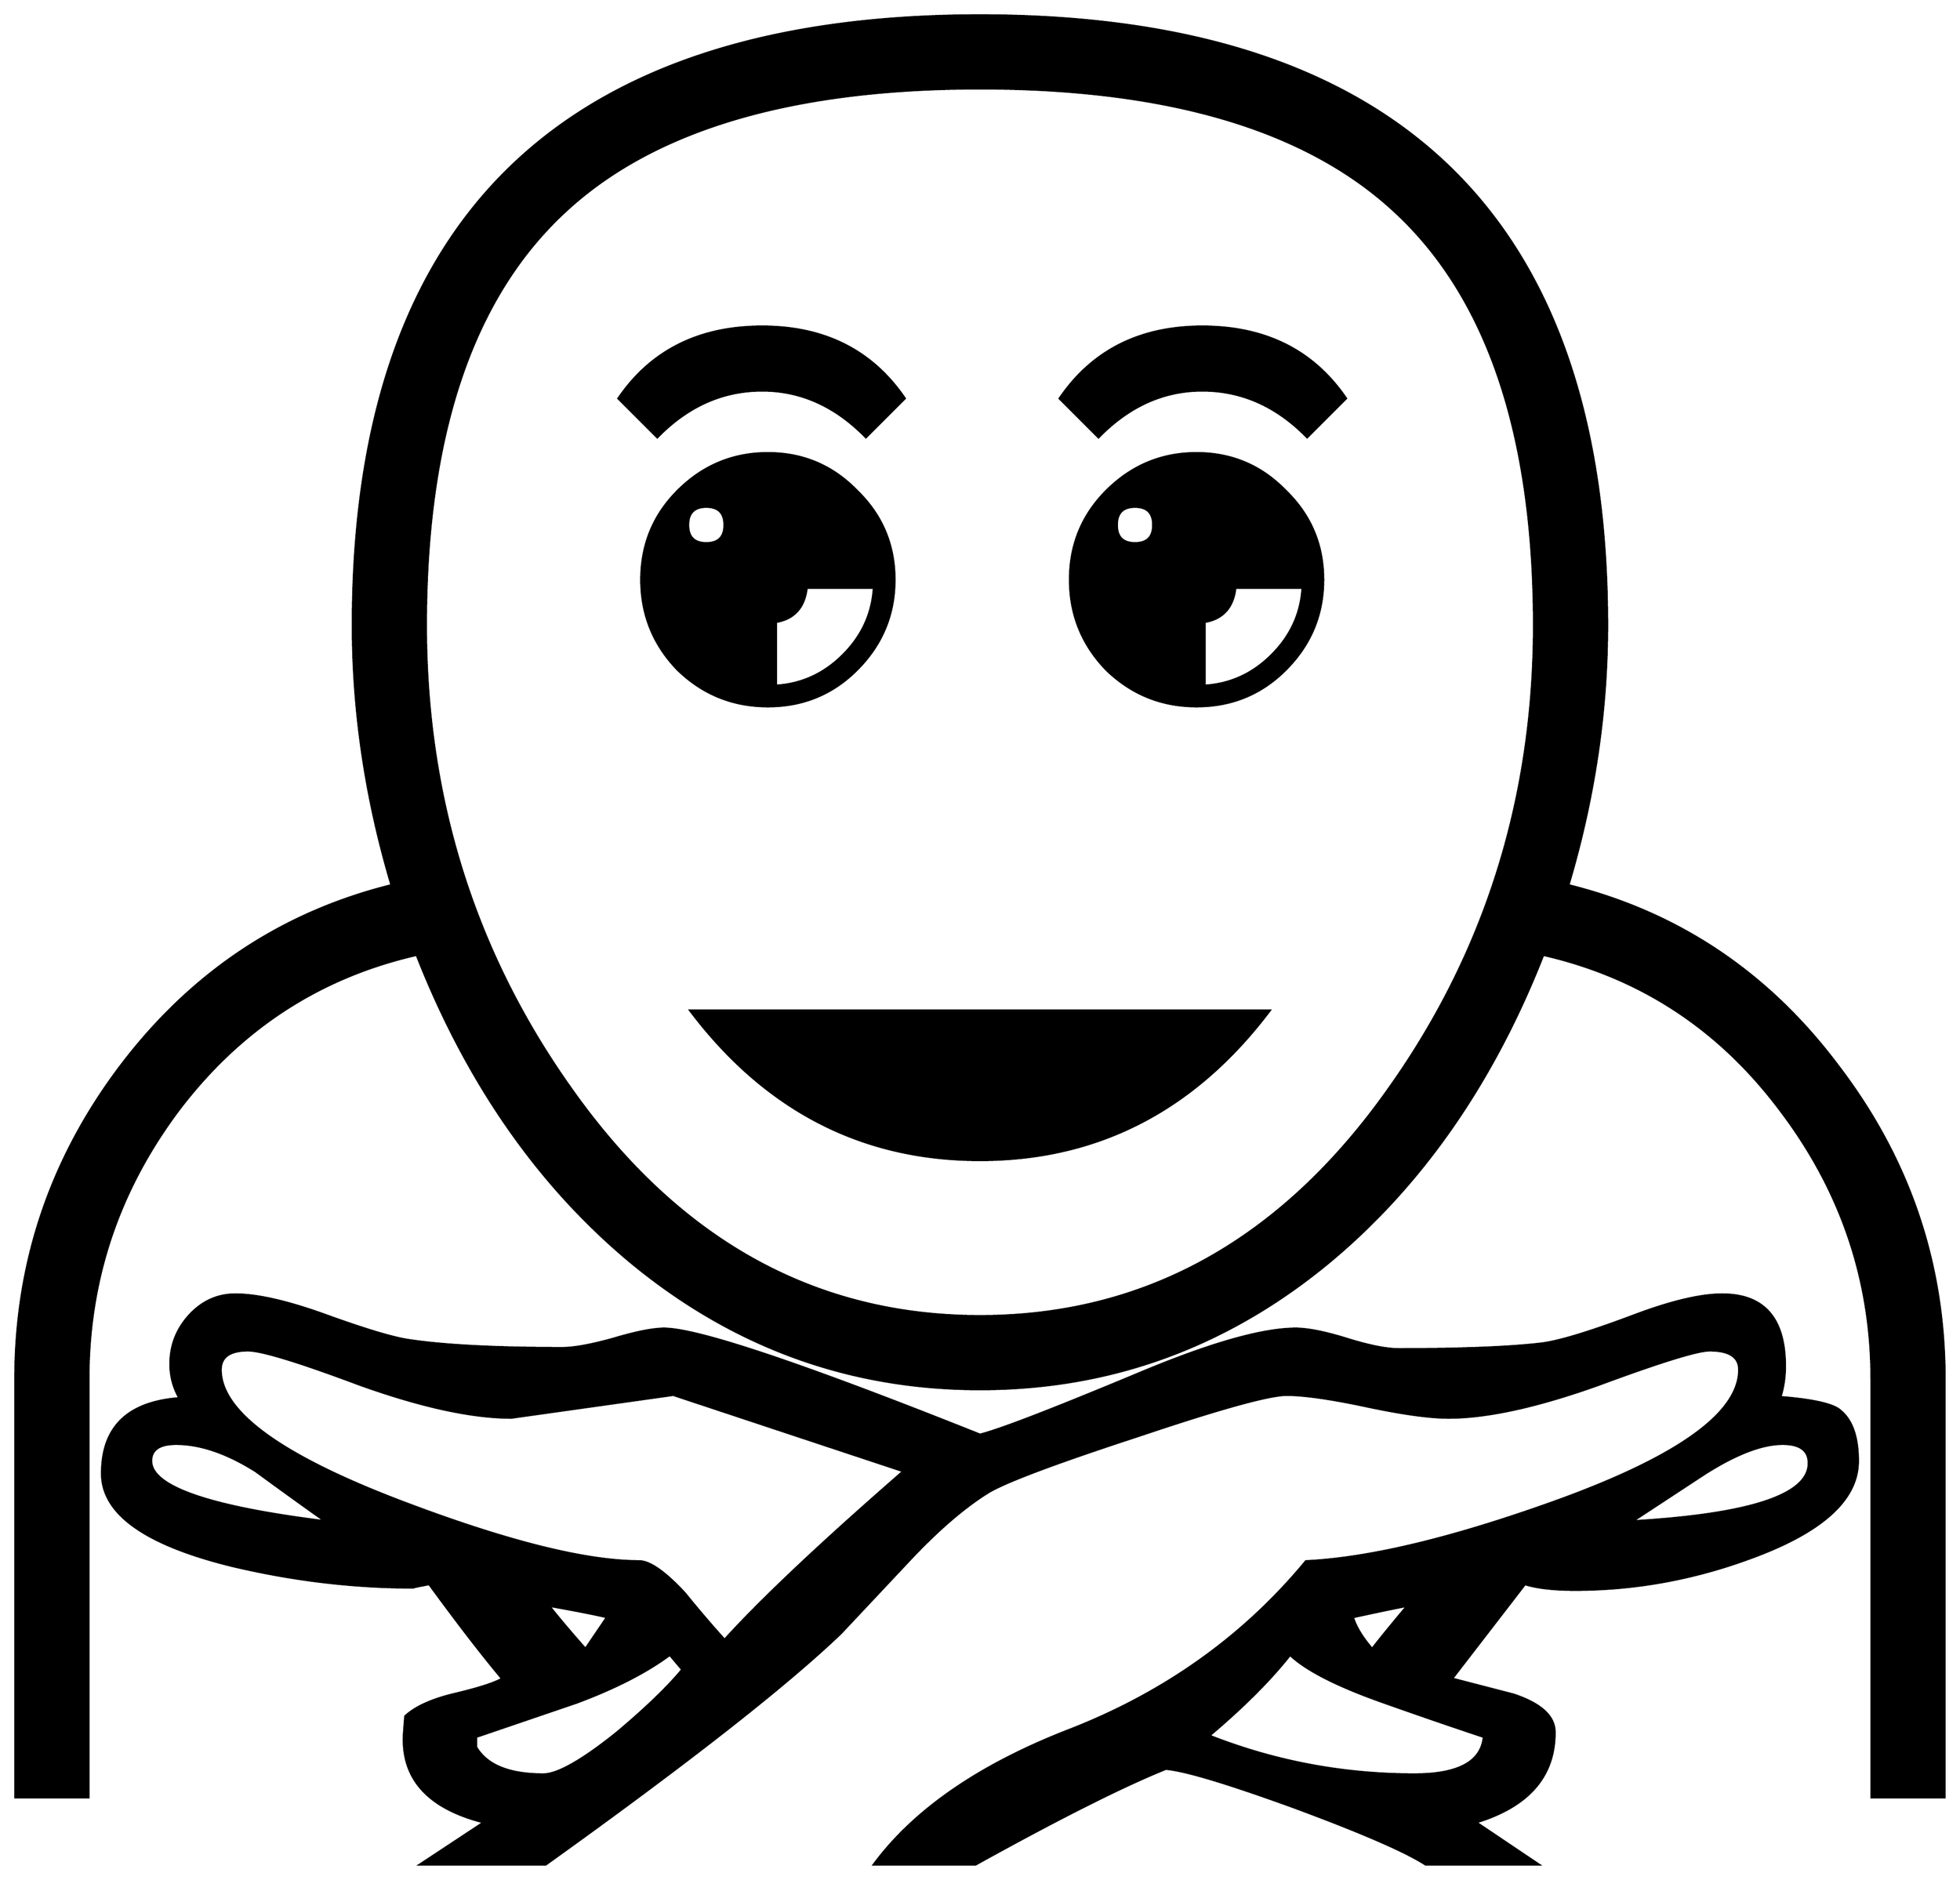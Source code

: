 


\begin{tikzpicture}[y=0.80pt, x=0.80pt, yscale=-1.0, xscale=1.0, inner sep=0pt, outer sep=0pt]
\begin{scope}[shift={(100.0,1762.0)},nonzero rule]
  \path[draw=.,fill=.,line width=1.600pt] (1788.0,114.0) --
    (1724.0,114.0) -- (1724.0,-253.0) .. controls
    (1724.0,-340.333) and (1697.0,-419.333) .. (1643.0,-490.0) ..
    controls (1589.667,-560.667) and (1520.667,-605.667) ..
    (1436.0,-625.0) .. controls (1392.0,-513.0) and
    (1329.667,-423.333) .. (1249.0,-356.0) .. controls
    (1159.0,-281.333) and (1056.667,-244.0) .. (942.0,-244.0) ..
    controls (827.333,-244.0) and (725.0,-281.333) .. (635.0,-356.0)
    .. controls (554.333,-423.333) and (492.0,-513.0) ..
    (448.0,-625.0) .. controls (363.333,-605.667) and (294.0,-560.667)
    .. (240.0,-490.0) .. controls (186.667,-419.333) and
    (160.0,-340.333) .. (160.0,-253.0) -- (160.0,114.0) --
    (96.0,114.0) -- (96.0,-253.0) .. controls (96.0,-354.333) and
    (126.667,-445.667) .. (188.0,-527.0) .. controls (250.0,-609.0)
    and (329.333,-662.0) .. (426.0,-686.0) .. controls
    (403.333,-762.0) and (392.0,-838.0) .. (392.0,-914.0) ..
    controls (392.0,-1270.667) and (575.333,-1449.0) ..
    (942.0,-1449.0) .. controls (1308.667,-1449.0) and
    (1492.0,-1270.667) .. (1492.0,-914.0) .. controls
    (1492.0,-838.0) and (1480.667,-762.0) .. (1458.0,-686.0) ..
    controls (1554.667,-662.0) and (1633.667,-609.0) ..
    (1695.0,-527.0) .. controls (1757.0,-445.667) and
    (1788.0,-354.333) .. (1788.0,-253.0) -- (1788.0,114.0) --
    cycle(1712.0,-181.0) .. controls (1712.0,-147.667) and
    (1681.667,-119.667) .. (1621.0,-97.0) .. controls (1569.667,-77.667)
    and (1517.333,-68.0) .. (1464.0,-68.0) .. controls
    (1445.333,-68.0) and (1430.667,-69.667) .. (1420.0,-73.0) --
    (1356.0,10.0) .. controls (1374.0,14.667) and (1392.0,19.333) ..
    (1410.0,24.0) .. controls (1434.0,32.0) and (1446.0,43.0) ..
    (1446.0,57.0) .. controls (1446.0,95.667) and (1423.0,122.0)
    .. (1377.0,136.0) -- (1432.0,173.0) -- (1333.0,173.0) ..
    controls (1315.667,161.667) and (1277.333,145.0) .. (1218.0,123.0)
    .. controls (1159.333,101.667) and (1121.667,90.333) ..
    (1105.0,89.0) .. controls (1067.0,104.333) and (1011.333,132.333)
    .. (938.0,173.0) -- (849.0,173.0) .. controls (885.0,124.333)
    and (943.0,84.667) .. (1023.0,54.0) .. controls (1105.667,21.333)
    and (1174.0,-27.667) .. (1228.0,-93.0) .. controls
    (1284.0,-95.667) and (1357.333,-113.333) .. (1448.0,-146.0) ..
    controls (1554.667,-184.667) and (1608.0,-223.0) ..
    (1608.0,-261.0) .. controls (1608.0,-272.333) and
    (1599.333,-278.0) .. (1582.0,-278.0) .. controls
    (1571.333,-278.0) and (1539.0,-268.0) .. (1485.0,-248.0) ..
    controls (1431.0,-228.667) and (1387.0,-219.0) ..
    (1353.0,-219.0) .. controls (1336.333,-219.0) and
    (1312.333,-222.333) .. (1281.0,-229.0) .. controls
    (1249.667,-235.667) and (1226.333,-239.0) .. (1211.0,-239.0) ..
    controls (1195.667,-239.0) and (1152.333,-227.0) ..
    (1081.0,-203.0) .. controls (1009.667,-179.667) and
    (966.0,-163.333) .. (950.0,-154.0) .. controls (929.333,-141.333)
    and (906.667,-122.0) .. (882.0,-96.0) .. controls
    (861.333,-74.0) and (840.667,-52.0) .. (820.0,-30.0) .. controls
    (772.0,16.0) and (685.667,83.667) .. (561.0,173.0) --
    (451.0,173.0) -- (507.0,136.0) .. controls (457.0,123.333) and
    (433.667,96.667) .. (437.0,56.0) -- (438.0,43.0) .. controls
    (446.667,35.0) and (460.333,28.667) .. (479.0,24.0) .. controls
    (501.667,18.667) and (516.333,14.0) .. (523.0,10.0) .. controls
    (505.667,-10.667) and (484.333,-38.333) .. (459.0,-73.0) .. controls
    (448.333,-71.0) and (443.667,-70.0) .. (445.0,-70.0) .. controls
    (392.333,-70.0) and (339.333,-76.333) .. (286.0,-89.0) .. controls
    (210.0,-107.667) and (172.0,-134.667) .. (172.0,-170.0) ..
    controls (172.0,-210.667) and (194.667,-232.667) .. (240.0,-236.0)
    .. controls (234.667,-245.333) and (232.0,-255.333) ..
    (232.0,-266.0) .. controls (232.0,-282.0) and (237.333,-296.0)
    .. (248.0,-308.0) .. controls (259.333,-320.667) and
    (273.0,-327.0) .. (289.0,-327.0) .. controls (307.667,-327.0)
    and (333.0,-321.333) .. (365.0,-310.0) .. controls
    (401.667,-296.667) and (427.0,-289.0) .. (441.0,-287.0) ..
    controls (471.667,-282.333) and (516.667,-280.0) .. (576.0,-280.0)
    .. controls (586.0,-280.0) and (600.667,-282.667) ..
    (620.0,-288.0) .. controls (640.0,-294.0) and (655.0,-297.0)
    .. (665.0,-297.0) .. controls (694.333,-297.0) and
    (786.667,-266.0) .. (942.0,-204.0) .. controls (958.667,-208.0)
    and (1005.333,-226.0) .. (1082.0,-258.0) .. controls
    (1144.0,-284.0) and (1189.667,-297.0) .. (1219.0,-297.0) ..
    controls (1229.667,-297.0) and (1244.667,-294.0) ..
    (1264.0,-288.0) .. controls (1283.333,-282.0) and
    (1298.333,-279.0) .. (1309.0,-279.0) .. controls
    (1365.0,-279.0) and (1407.0,-280.667) .. (1435.0,-284.0) ..
    controls (1450.333,-286.0) and (1476.667,-294.0) ..
    (1514.0,-308.0) .. controls (1547.333,-320.667) and
    (1573.667,-327.0) .. (1593.0,-327.0) .. controls
    (1629.667,-327.0) and (1648.0,-306.0) .. (1648.0,-264.0) ..
    controls (1648.0,-254.667) and (1646.667,-245.667) ..
    (1644.0,-237.0) .. controls (1669.333,-235.0) and
    (1686.0,-231.667) .. (1694.0,-227.0) .. controls
    (1706.0,-219.0) and (1712.0,-203.667) .. (1712.0,-181.0) --
    cycle(1428.0,-914.0) .. controls (1428.0,-1079.333) and
    (1388.0,-1199.667) .. (1308.0,-1275.0) .. controls
    (1230.667,-1348.333) and (1108.667,-1385.0) .. (942.0,-1385.0) ..
    controls (775.333,-1385.0) and (653.333,-1348.333) ..
    (576.0,-1275.0) .. controls (496.0,-1199.667) and
    (456.0,-1079.333) .. (456.0,-914.0) .. controls (456.0,-762.667)
    and (498.333,-627.333) .. (583.0,-508.0) .. controls
    (677.0,-374.667) and (796.667,-308.0) .. (942.0,-308.0) ..
    controls (1087.333,-308.0) and (1207.0,-374.667) ..
    (1301.0,-508.0) .. controls (1385.667,-627.333) and
    (1428.0,-762.667) .. (1428.0,-914.0) -- cycle(1669.0,-179.0)
    .. controls (1669.0,-190.333) and (1661.333,-196.0) ..
    (1646.0,-196.0) .. controls (1628.0,-196.0) and
    (1605.333,-187.333) .. (1578.0,-170.0) .. controls
    (1556.667,-156.0) and (1535.333,-142.0) .. (1514.0,-128.0) ..
    controls (1617.333,-134.0) and (1669.0,-151.0) ..
    (1669.0,-179.0) -- cycle(1317.0,-54.0) .. controls
    (1306.333,-52.0) and (1290.333,-48.667) .. (1269.0,-44.0) ..
    controls (1271.667,-35.333) and (1277.333,-26.0) .. (1286.0,-16.0)
    .. controls (1292.667,-24.667) and (1303.0,-37.333) ..
    (1317.0,-54.0) -- cycle(1384.0,61.0) .. controls
    (1354.0,51.0) and (1324.0,40.667) .. (1294.0,30.0) .. controls
    (1254.667,16.0) and (1228.0,2.333) .. (1214.0,-11.0) .. controls
    (1196.667,11.0) and (1173.0,34.667) .. (1143.0,60.0) .. controls
    (1200.333,82.667) and (1260.333,94.0) .. (1323.0,94.0) .. controls
    (1361.667,94.0) and (1382.0,83.0) .. (1384.0,61.0) --
    cycle(875.0,-172.0) -- (673.0,-239.0) .. controls
    (578.333,-225.667) and (531.0,-219.0) .. (531.0,-219.0) ..
    controls (496.333,-219.0) and (452.0,-228.667) .. (398.0,-248.0)
    .. controls (344.667,-268.0) and (312.0,-278.0) ..
    (300.0,-278.0) .. controls (284.0,-278.0) and (276.0,-272.333)
    .. (276.0,-261.0) .. controls (276.0,-224.333) and
    (328.333,-186.0) .. (433.0,-146.0) .. controls (525.667,-110.667)
    and (595.667,-93.0) .. (643.0,-93.0) .. controls (652.333,-93.0)
    and (665.667,-83.667) .. (683.0,-65.0) .. controls (694.333,-51.0)
    and (706.0,-37.333) .. (718.0,-24.0) .. controls (750.667,-60.0)
    and (803.0,-109.333) .. (875.0,-172.0) -- cycle(615.0,-44.0)
    .. controls (603.667,-46.667) and (586.667,-50.0) .. (564.0,-54.0)
    .. controls (570.667,-45.333) and (581.333,-32.667) .. (596.0,-16.0)
    -- (615.0,-44.0) -- cycle(681.0,2.0) -- (670.0,-11.0) ..
    controls (649.333,4.333) and (622.0,18.333) .. (588.0,31.0) ..
    controls (558.667,41.0) and (529.333,51.0) .. (500.0,61.0) --
    (500.0,70.0) .. controls (509.333,86.0) and (529.0,94.0) ..
    (559.0,94.0) .. controls (571.667,94.0) and (593.333,81.667) ..
    (624.0,57.0) .. controls (649.333,35.667) and (668.333,17.333) ..
    (681.0,2.0) -- cycle(368.0,-128.0) .. controls
    (347.333,-142.667) and (327.0,-157.333) .. (307.0,-172.0) ..
    controls (281.667,-188.0) and (258.333,-196.0) .. (237.0,-196.0)
    .. controls (222.333,-196.0) and (215.0,-191.0) ..
    (215.0,-181.0) .. controls (215.0,-158.333) and (266.0,-140.667)
    .. (368.0,-128.0) -- cycle(1263.0,-1113.0) --
    (1229.0,-1079.0) .. controls (1202.333,-1106.333) and
    (1171.667,-1120.0) .. (1137.0,-1120.0) .. controls
    (1103.0,-1120.0) and (1072.667,-1106.333) .. (1046.0,-1079.0) --
    (1012.0,-1113.0) .. controls (1040.667,-1155.0) and
    (1082.333,-1176.0) .. (1137.0,-1176.0) .. controls
    (1192.333,-1176.0) and (1234.333,-1155.0) .. (1263.0,-1113.0) --
    cycle(1243.0,-954.0) .. controls (1243.0,-923.333) and
    (1232.0,-897.0) .. (1210.0,-875.0) .. controls
    (1188.667,-853.667) and (1162.667,-843.0) .. (1132.0,-843.0) ..
    controls (1101.333,-843.0) and (1075.0,-853.667) ..
    (1053.0,-875.0) .. controls (1031.667,-897.0) and
    (1021.0,-923.333) .. (1021.0,-954.0) .. controls
    (1021.0,-984.667) and (1031.667,-1010.667) .. (1053.0,-1032.0) ..
    controls (1075.0,-1054.0) and (1101.333,-1065.0) ..
    (1132.0,-1065.0) .. controls (1162.667,-1065.0) and
    (1188.667,-1054.0) .. (1210.0,-1032.0) .. controls
    (1232.0,-1010.667) and (1243.0,-984.667) .. (1243.0,-954.0) --
    cycle(876.0,-1113.0) -- (842.0,-1079.0) .. controls
    (815.333,-1106.333) and (785.0,-1120.0) .. (751.0,-1120.0) ..
    controls (716.333,-1120.0) and (685.667,-1106.333) ..
    (659.0,-1079.0) -- (625.0,-1113.0) .. controls
    (653.667,-1155.0) and (695.667,-1176.0) .. (751.0,-1176.0) ..
    controls (805.667,-1176.0) and (847.333,-1155.0) ..
    (876.0,-1113.0) -- cycle(867.0,-954.0) .. controls
    (867.0,-923.333) and (856.0,-897.0) .. (834.0,-875.0) ..
    controls (812.667,-853.667) and (786.667,-843.0) .. (756.0,-843.0)
    .. controls (725.333,-843.0) and (699.0,-853.667) ..
    (677.0,-875.0) .. controls (655.667,-897.0) and (645.0,-923.333)
    .. (645.0,-954.0) .. controls (645.0,-984.667) and
    (655.667,-1010.667) .. (677.0,-1032.0) .. controls
    (699.0,-1054.0) and (725.333,-1065.0) .. (756.0,-1065.0) ..
    controls (786.667,-1065.0) and (812.667,-1054.0) ..
    (834.0,-1032.0) .. controls (856.0,-1010.667) and
    (867.0,-984.667) .. (867.0,-954.0) -- cycle(1196.0,-576.0) ..
    controls (1130.0,-488.667) and (1045.333,-445.0) ..
    (942.0,-445.0) .. controls (838.667,-445.0) and (754.0,-488.667)
    .. (688.0,-576.0) -- (1196.0,-576.0) -- cycle(1225.0,-947.0)
    -- (1166.0,-947.0) .. controls (1164.0,-929.667) and
    (1155.0,-919.667) .. (1139.0,-917.0) -- (1139.0,-861.0) ..
    controls (1161.667,-862.333) and (1181.333,-871.333) ..
    (1198.0,-888.0) .. controls (1214.667,-904.667) and
    (1223.667,-924.333) .. (1225.0,-947.0) -- cycle(1094.0,-1002.0)
    .. controls (1094.0,-1012.667) and (1088.667,-1018.0) ..
    (1078.0,-1018.0) .. controls (1067.333,-1018.0) and
    (1062.0,-1012.667) .. (1062.0,-1002.0) .. controls
    (1062.0,-991.333) and (1067.333,-986.0) .. (1078.0,-986.0) ..
    controls (1088.667,-986.0) and (1094.0,-991.333) ..
    (1094.0,-1002.0) -- cycle(849.0,-947.0) -- (790.0,-947.0) ..
    controls (788.0,-929.667) and (779.0,-919.667) .. (763.0,-917.0)
    -- (763.0,-861.0) .. controls (785.667,-862.333) and
    (805.333,-871.333) .. (822.0,-888.0) .. controls (838.667,-904.667)
    and (847.667,-924.333) .. (849.0,-947.0) -- cycle(718.0,-1002.0)
    .. controls (718.0,-1012.667) and (712.667,-1018.0) ..
    (702.0,-1018.0) .. controls (691.333,-1018.0) and
    (686.0,-1012.667) .. (686.0,-1002.0) .. controls
    (686.0,-991.333) and (691.333,-986.0) .. (702.0,-986.0) ..
    controls (712.667,-986.0) and (718.0,-991.333) ..
    (718.0,-1002.0) -- cycle;
\end{scope}

\end{tikzpicture}

